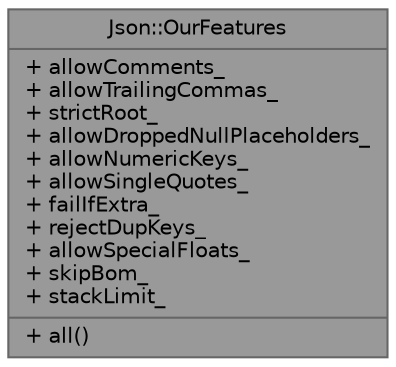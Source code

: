 digraph "Json::OurFeatures"
{
 // LATEX_PDF_SIZE
  bgcolor="transparent";
  edge [fontname=Helvetica,fontsize=10,labelfontname=Helvetica,labelfontsize=10];
  node [fontname=Helvetica,fontsize=10,shape=box,height=0.2,width=0.4];
  Node1 [shape=record,label="{Json::OurFeatures\n|+ allowComments_\l+ allowTrailingCommas_\l+ strictRoot_\l+ allowDroppedNullPlaceholders_\l+ allowNumericKeys_\l+ allowSingleQuotes_\l+ failIfExtra_\l+ rejectDupKeys_\l+ allowSpecialFloats_\l+ skipBom_\l+ stackLimit_\l|+ all()\l}",height=0.2,width=0.4,color="gray40", fillcolor="grey60", style="filled", fontcolor="black",tooltip=" "];
}
